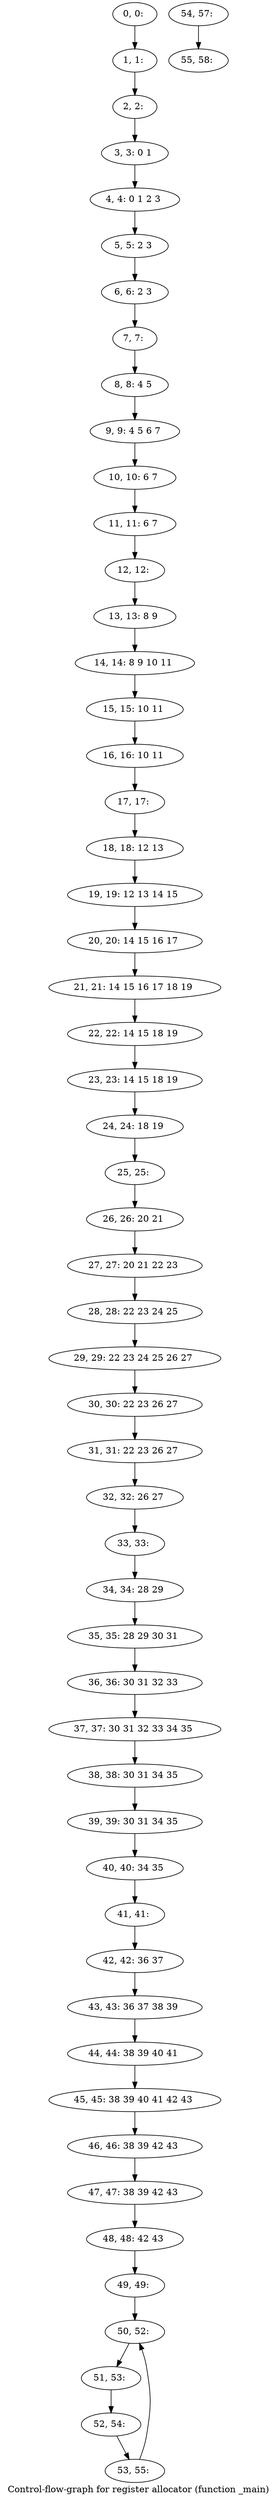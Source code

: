 digraph G {
graph [label="Control-flow-graph for register allocator (function _main)"]
0[label="0, 0: "];
1[label="1, 1: "];
2[label="2, 2: "];
3[label="3, 3: 0 1 "];
4[label="4, 4: 0 1 2 3 "];
5[label="5, 5: 2 3 "];
6[label="6, 6: 2 3 "];
7[label="7, 7: "];
8[label="8, 8: 4 5 "];
9[label="9, 9: 4 5 6 7 "];
10[label="10, 10: 6 7 "];
11[label="11, 11: 6 7 "];
12[label="12, 12: "];
13[label="13, 13: 8 9 "];
14[label="14, 14: 8 9 10 11 "];
15[label="15, 15: 10 11 "];
16[label="16, 16: 10 11 "];
17[label="17, 17: "];
18[label="18, 18: 12 13 "];
19[label="19, 19: 12 13 14 15 "];
20[label="20, 20: 14 15 16 17 "];
21[label="21, 21: 14 15 16 17 18 19 "];
22[label="22, 22: 14 15 18 19 "];
23[label="23, 23: 14 15 18 19 "];
24[label="24, 24: 18 19 "];
25[label="25, 25: "];
26[label="26, 26: 20 21 "];
27[label="27, 27: 20 21 22 23 "];
28[label="28, 28: 22 23 24 25 "];
29[label="29, 29: 22 23 24 25 26 27 "];
30[label="30, 30: 22 23 26 27 "];
31[label="31, 31: 22 23 26 27 "];
32[label="32, 32: 26 27 "];
33[label="33, 33: "];
34[label="34, 34: 28 29 "];
35[label="35, 35: 28 29 30 31 "];
36[label="36, 36: 30 31 32 33 "];
37[label="37, 37: 30 31 32 33 34 35 "];
38[label="38, 38: 30 31 34 35 "];
39[label="39, 39: 30 31 34 35 "];
40[label="40, 40: 34 35 "];
41[label="41, 41: "];
42[label="42, 42: 36 37 "];
43[label="43, 43: 36 37 38 39 "];
44[label="44, 44: 38 39 40 41 "];
45[label="45, 45: 38 39 40 41 42 43 "];
46[label="46, 46: 38 39 42 43 "];
47[label="47, 47: 38 39 42 43 "];
48[label="48, 48: 42 43 "];
49[label="49, 49: "];
50[label="50, 52: "];
51[label="51, 53: "];
52[label="52, 54: "];
53[label="53, 55: "];
54[label="54, 57: "];
55[label="55, 58: "];
0->1 ;
1->2 ;
2->3 ;
3->4 ;
4->5 ;
5->6 ;
6->7 ;
7->8 ;
8->9 ;
9->10 ;
10->11 ;
11->12 ;
12->13 ;
13->14 ;
14->15 ;
15->16 ;
16->17 ;
17->18 ;
18->19 ;
19->20 ;
20->21 ;
21->22 ;
22->23 ;
23->24 ;
24->25 ;
25->26 ;
26->27 ;
27->28 ;
28->29 ;
29->30 ;
30->31 ;
31->32 ;
32->33 ;
33->34 ;
34->35 ;
35->36 ;
36->37 ;
37->38 ;
38->39 ;
39->40 ;
40->41 ;
41->42 ;
42->43 ;
43->44 ;
44->45 ;
45->46 ;
46->47 ;
47->48 ;
48->49 ;
49->50 ;
50->51 ;
51->52 ;
52->53 ;
53->50 ;
54->55 ;
}
